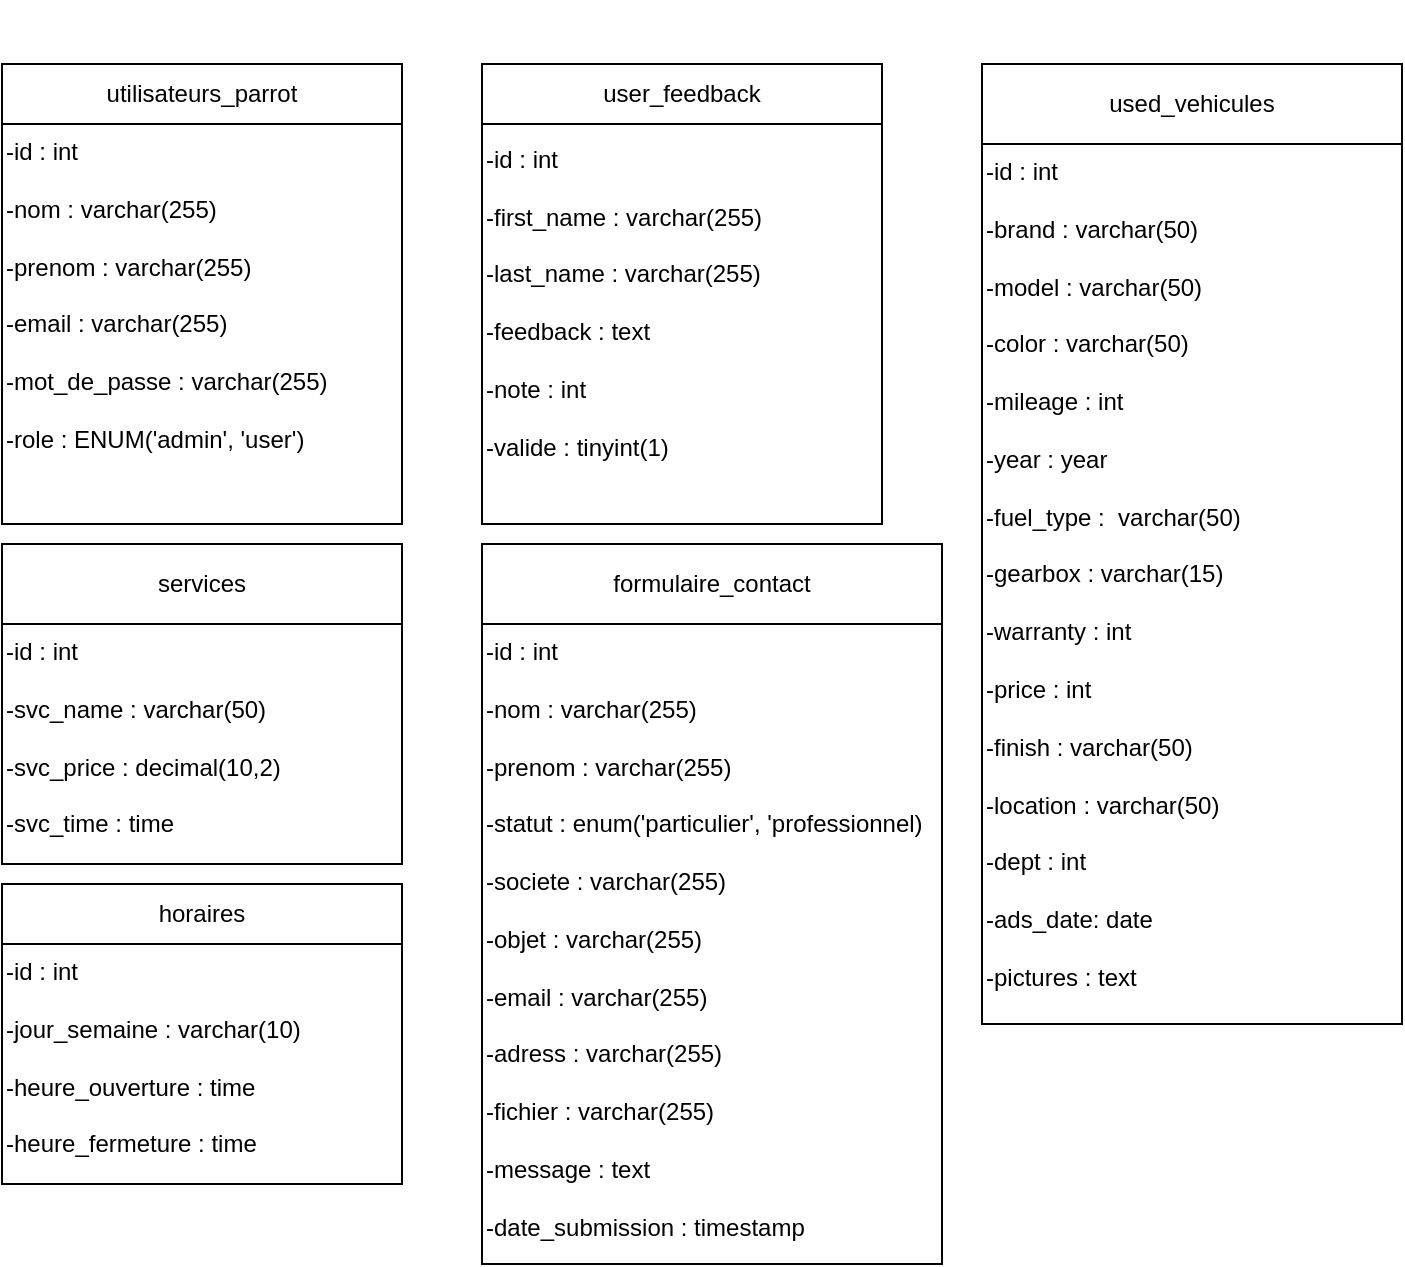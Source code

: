 <mxfile>
    <diagram id="CkaYdKFN-Y4JmhTi5wJ0" name="Page-1">
        <mxGraphModel dx="2080" dy="930" grid="1" gridSize="10" guides="1" tooltips="1" connect="1" arrows="1" fold="1" page="1" pageScale="1" pageWidth="850" pageHeight="1100" math="0" shadow="0">
            <root>
                <mxCell id="0"/>
                <mxCell id="1" parent="0"/>
                <mxCell id="2" value="-id : int&lt;br&gt;&lt;br&gt;-nom : varchar(255)&lt;br&gt;&lt;br&gt;-prenom : varchar(255)&lt;br&gt;&lt;br&gt;-email : varchar(255)&lt;br&gt;&lt;br&gt;-mot_de_passe : varchar(255)&lt;br&gt;&lt;br&gt;-role : ENUM('admin', 'user')&amp;nbsp;" style="whiteSpace=wrap;html=1;direction=south;align=left;verticalAlign=top;" vertex="1" parent="1">
                    <mxGeometry x="40" y="70" width="200" height="200" as="geometry"/>
                </mxCell>
                <mxCell id="4" value="utilisateurs_parrot" style="whiteSpace=wrap;html=1;direction=south;" vertex="1" parent="1">
                    <mxGeometry x="40" y="40" width="200" height="30" as="geometry"/>
                </mxCell>
                <mxCell id="7" value="&lt;br&gt;&lt;br&gt;&lt;br&gt;&lt;br&gt;&lt;br&gt;-id : int&lt;br&gt;&lt;br&gt;-first_name : varchar(255)&lt;br&gt;&lt;br&gt;-last_name : varchar(255)&lt;br&gt;&lt;br&gt;-feedback : text&lt;br&gt;&lt;br&gt;-note : int&lt;br&gt;&lt;br&gt;-valide : tinyint(1)&amp;nbsp;&lt;br&gt;&lt;div style=&quot;&quot;&gt;&lt;br&gt;&lt;/div&gt;&amp;nbsp;" style="whiteSpace=wrap;html=1;direction=south;align=left;verticalAlign=bottom;" vertex="1" parent="1">
                    <mxGeometry x="280" y="40" width="200" height="230" as="geometry"/>
                </mxCell>
                <mxCell id="8" value="user_feedback" style="whiteSpace=wrap;html=1;" vertex="1" parent="1">
                    <mxGeometry x="280" y="40" width="200" height="30" as="geometry"/>
                </mxCell>
                <mxCell id="9" value="&lt;div style=&quot;&quot;&gt;&lt;span style=&quot;background-color: initial;&quot;&gt;-id : int&lt;br&gt;&lt;/span&gt;&lt;/div&gt;&lt;br&gt;-jour_semaine : varchar(10)&lt;br&gt;&lt;br&gt;-heure_ouverture : time&lt;br&gt;&lt;br&gt;-heure_fermeture : time" style="whiteSpace=wrap;html=1;align=left;fillColor=default;verticalAlign=top;" vertex="1" parent="1">
                    <mxGeometry x="40" y="480" width="200" height="120" as="geometry"/>
                </mxCell>
                <mxCell id="10" value="horaires" style="whiteSpace=wrap;html=1;" vertex="1" parent="1">
                    <mxGeometry x="40" y="450" width="200" height="30" as="geometry"/>
                </mxCell>
                <mxCell id="11" value="-id : int&lt;br&gt;&lt;br&gt;-svc_name : varchar(50)&lt;br&gt;&lt;br&gt;-svc_price : decimal(10,2)&lt;br&gt;&lt;br&gt;-svc_time : time" style="whiteSpace=wrap;html=1;fillColor=default;verticalAlign=top;align=left;" vertex="1" parent="1">
                    <mxGeometry x="40" y="320" width="200" height="120" as="geometry"/>
                </mxCell>
                <mxCell id="12" value="services" style="whiteSpace=wrap;html=1;fillColor=default;" vertex="1" parent="1">
                    <mxGeometry x="40" y="280" width="200" height="40" as="geometry"/>
                </mxCell>
                <mxCell id="13" value="-id : int&lt;br&gt;&lt;br&gt;-nom : varchar(255)&lt;br&gt;&lt;br&gt;-prenom : varchar(255)&lt;br&gt;&lt;br&gt;-statut : enum('particulier', 'professionnel)&lt;br&gt;&lt;br&gt;-societe : varchar(255)&lt;br&gt;&lt;br&gt;-objet : varchar(255)&lt;br&gt;&lt;br&gt;-email : varchar(255)&lt;br&gt;&lt;br&gt;-adress : varchar(255)&lt;br&gt;&lt;br&gt;-fichier : varchar(255)&lt;br&gt;&lt;br&gt;-message : text&lt;br&gt;&lt;br&gt;-date_submission : timestamp" style="whiteSpace=wrap;html=1;fillColor=default;verticalAlign=top;align=left;" vertex="1" parent="1">
                    <mxGeometry x="280" y="320" width="230" height="320" as="geometry"/>
                </mxCell>
                <mxCell id="14" value="formulaire_contact" style="whiteSpace=wrap;html=1;fillColor=default;" vertex="1" parent="1">
                    <mxGeometry x="280" y="280" width="230" height="40" as="geometry"/>
                </mxCell>
                <mxCell id="15" value="-id : int&lt;br&gt;&lt;br&gt;-brand : varchar(50)&lt;br&gt;&lt;br&gt;-model : varchar(50)&lt;br&gt;&lt;br&gt;-color : varchar(50)&lt;br&gt;&lt;br&gt;-mileage : int&lt;br&gt;&lt;br&gt;-year : year&lt;br&gt;&lt;br&gt;-fuel_type :&amp;nbsp; varchar(50)&lt;br&gt;&lt;br&gt;-gearbox : varchar(15)&lt;br&gt;&lt;br&gt;-warranty : int&lt;br&gt;&lt;br&gt;-price : int&lt;br&gt;&lt;br&gt;-finish : varchar(50)&lt;br&gt;&lt;br&gt;-location : varchar(50)&lt;br&gt;&lt;br&gt;-dept : int&lt;br&gt;&lt;br&gt;-ads_date: date&lt;br&gt;&lt;br&gt;-pictures : text" style="whiteSpace=wrap;html=1;fillColor=default;verticalAlign=top;align=left;" vertex="1" parent="1">
                    <mxGeometry x="530" y="80" width="210" height="440" as="geometry"/>
                </mxCell>
                <mxCell id="16" value="used_vehicules" style="whiteSpace=wrap;html=1;fillColor=default;" vertex="1" parent="1">
                    <mxGeometry x="530" y="40" width="210" height="40" as="geometry"/>
                </mxCell>
            </root>
        </mxGraphModel>
    </diagram>
</mxfile>